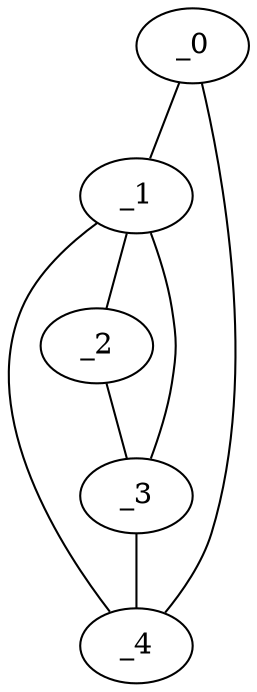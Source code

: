 graph AP1_0146 {
	_0	 [x="0.484155",
		y="0.491299"];
	_1	 [x="1.49437",
		y="2.55508"];
	_0 -- _1;
	_4	 [x="2.10433",
		y="1.50417"];
	_0 -- _4;
	_2	 [x="2.21935",
		y="0.387495"];
	_1 -- _2;
	_3	 [x="1.56269",
		y="1.36421"];
	_1 -- _3;
	_1 -- _4;
	_2 -- _3;
	_3 -- _4;
}
